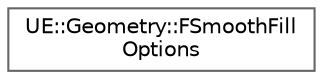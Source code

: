 digraph "Graphical Class Hierarchy"
{
 // INTERACTIVE_SVG=YES
 // LATEX_PDF_SIZE
  bgcolor="transparent";
  edge [fontname=Helvetica,fontsize=10,labelfontname=Helvetica,labelfontsize=10];
  node [fontname=Helvetica,fontsize=10,shape=box,height=0.2,width=0.4];
  rankdir="LR";
  Node0 [id="Node000000",label="UE::Geometry::FSmoothFill\lOptions",height=0.2,width=0.4,color="grey40", fillcolor="white", style="filled",URL="$d2/d5e/structUE_1_1Geometry_1_1FSmoothFillOptions.html",tooltip="Fill parameters."];
}
